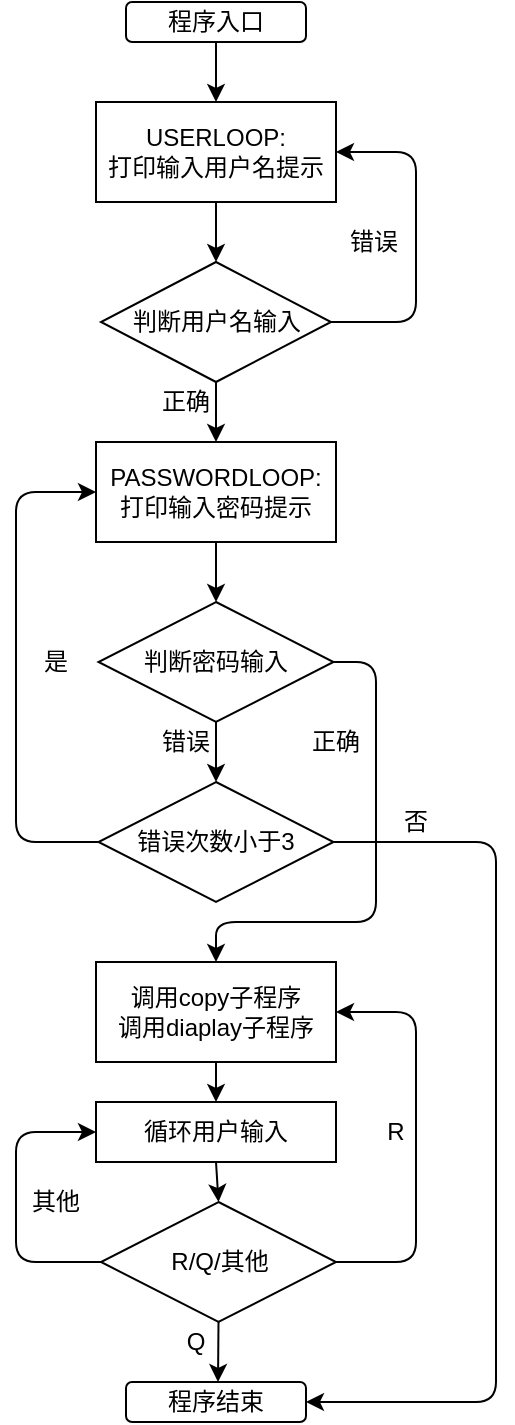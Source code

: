 <mxfile>
    <diagram id="1TDbxBZ_JOEDpRoGHgfZ" name="第 1 页">
        <mxGraphModel dx="990" dy="614" grid="1" gridSize="10" guides="1" tooltips="1" connect="1" arrows="1" fold="1" page="1" pageScale="1" pageWidth="827" pageHeight="1169" math="0" shadow="0">
            <root>
                <mxCell id="0"/>
                <mxCell id="1" parent="0"/>
                <mxCell id="3" style="edgeStyle=none;html=1;exitX=0.5;exitY=1;exitDx=0;exitDy=0;entryX=0.5;entryY=0;entryDx=0;entryDy=0;" edge="1" parent="1" source="2" target="4">
                    <mxGeometry relative="1" as="geometry">
                        <mxPoint x="380" y="160" as="targetPoint"/>
                    </mxGeometry>
                </mxCell>
                <mxCell id="2" value="程序入口" style="rounded=1;whiteSpace=wrap;html=1;" vertex="1" parent="1">
                    <mxGeometry x="335" y="60" width="90" height="20" as="geometry"/>
                </mxCell>
                <mxCell id="5" style="edgeStyle=none;html=1;exitX=0.5;exitY=1;exitDx=0;exitDy=0;" edge="1" parent="1" source="4" target="6">
                    <mxGeometry relative="1" as="geometry">
                        <mxPoint x="380" y="250" as="targetPoint"/>
                    </mxGeometry>
                </mxCell>
                <mxCell id="4" value="USERLOOP:&lt;br&gt;打印输入用户名提示" style="rounded=0;whiteSpace=wrap;html=1;" vertex="1" parent="1">
                    <mxGeometry x="320" y="110" width="120" height="50" as="geometry"/>
                </mxCell>
                <mxCell id="7" style="edgeStyle=none;html=1;exitX=1;exitY=0.5;exitDx=0;exitDy=0;entryX=1;entryY=0.5;entryDx=0;entryDy=0;" edge="1" parent="1" source="6" target="4">
                    <mxGeometry relative="1" as="geometry">
                        <mxPoint x="520" y="220" as="targetPoint"/>
                        <Array as="points">
                            <mxPoint x="480" y="220"/>
                            <mxPoint x="480" y="135"/>
                        </Array>
                    </mxGeometry>
                </mxCell>
                <mxCell id="9" style="edgeStyle=none;html=1;" edge="1" parent="1" source="6">
                    <mxGeometry relative="1" as="geometry">
                        <mxPoint x="380" y="280" as="targetPoint"/>
                    </mxGeometry>
                </mxCell>
                <mxCell id="6" value="判断用户名输入" style="rhombus;whiteSpace=wrap;html=1;" vertex="1" parent="1">
                    <mxGeometry x="322.5" y="190" width="115" height="60" as="geometry"/>
                </mxCell>
                <mxCell id="8" value="错误" style="text;html=1;strokeColor=none;fillColor=none;align=center;verticalAlign=middle;whiteSpace=wrap;rounded=0;" vertex="1" parent="1">
                    <mxGeometry x="438.75" y="170" width="40" height="20" as="geometry"/>
                </mxCell>
                <mxCell id="13" style="edgeStyle=none;html=1;exitX=0.5;exitY=1;exitDx=0;exitDy=0;" edge="1" parent="1" source="12">
                    <mxGeometry relative="1" as="geometry">
                        <mxPoint x="380" y="360" as="targetPoint"/>
                    </mxGeometry>
                </mxCell>
                <mxCell id="12" value="PASSWORDLOOP:&lt;br&gt;打印输入密码提示" style="rounded=0;whiteSpace=wrap;html=1;" vertex="1" parent="1">
                    <mxGeometry x="320" y="280" width="120" height="50" as="geometry"/>
                </mxCell>
                <mxCell id="15" style="edgeStyle=none;html=1;exitX=0.5;exitY=1;exitDx=0;exitDy=0;" edge="1" parent="1" source="14">
                    <mxGeometry relative="1" as="geometry">
                        <mxPoint x="380" y="450" as="targetPoint"/>
                    </mxGeometry>
                </mxCell>
                <mxCell id="25" style="edgeStyle=none;html=1;exitX=1;exitY=0.5;exitDx=0;exitDy=0;entryX=0.5;entryY=0;entryDx=0;entryDy=0;" edge="1" parent="1" source="14" target="30">
                    <mxGeometry relative="1" as="geometry">
                        <mxPoint x="383" y="540" as="targetPoint"/>
                        <Array as="points">
                            <mxPoint x="460" y="390"/>
                            <mxPoint x="460" y="520"/>
                            <mxPoint x="380" y="520"/>
                        </Array>
                    </mxGeometry>
                </mxCell>
                <mxCell id="14" value="判断密码输入" style="rhombus;whiteSpace=wrap;html=1;" vertex="1" parent="1">
                    <mxGeometry x="321.25" y="360" width="117.5" height="60" as="geometry"/>
                </mxCell>
                <mxCell id="16" value="正确" style="text;html=1;strokeColor=none;fillColor=none;align=center;verticalAlign=middle;whiteSpace=wrap;rounded=0;" vertex="1" parent="1">
                    <mxGeometry x="345" y="250" width="40" height="20" as="geometry"/>
                </mxCell>
                <mxCell id="17" value="错误" style="text;html=1;strokeColor=none;fillColor=none;align=center;verticalAlign=middle;whiteSpace=wrap;rounded=0;" vertex="1" parent="1">
                    <mxGeometry x="345" y="420" width="40" height="20" as="geometry"/>
                </mxCell>
                <mxCell id="20" style="edgeStyle=none;html=1;exitX=0;exitY=0.5;exitDx=0;exitDy=0;entryX=0;entryY=0.5;entryDx=0;entryDy=0;" edge="1" parent="1" source="19" target="12">
                    <mxGeometry relative="1" as="geometry">
                        <mxPoint x="280" y="480" as="targetPoint"/>
                        <Array as="points">
                            <mxPoint x="280" y="480"/>
                            <mxPoint x="280" y="305"/>
                        </Array>
                    </mxGeometry>
                </mxCell>
                <mxCell id="23" style="edgeStyle=none;html=1;exitX=1;exitY=0.5;exitDx=0;exitDy=0;entryX=1;entryY=0.5;entryDx=0;entryDy=0;" edge="1" parent="1" source="19" target="42">
                    <mxGeometry relative="1" as="geometry">
                        <mxPoint x="520" y="760" as="targetPoint"/>
                        <Array as="points">
                            <mxPoint x="520" y="480"/>
                            <mxPoint x="520" y="760"/>
                        </Array>
                    </mxGeometry>
                </mxCell>
                <mxCell id="19" value="错误次数小于3" style="rhombus;whiteSpace=wrap;html=1;" vertex="1" parent="1">
                    <mxGeometry x="321.25" y="450" width="117.5" height="60" as="geometry"/>
                </mxCell>
                <mxCell id="22" value="是" style="text;html=1;strokeColor=none;fillColor=none;align=center;verticalAlign=middle;whiteSpace=wrap;rounded=0;" vertex="1" parent="1">
                    <mxGeometry x="280" y="380" width="40" height="20" as="geometry"/>
                </mxCell>
                <mxCell id="24" value="否" style="text;html=1;strokeColor=none;fillColor=none;align=center;verticalAlign=middle;whiteSpace=wrap;rounded=0;" vertex="1" parent="1">
                    <mxGeometry x="460" y="460" width="40" height="20" as="geometry"/>
                </mxCell>
                <mxCell id="26" value="正确" style="text;html=1;strokeColor=none;fillColor=none;align=center;verticalAlign=middle;whiteSpace=wrap;rounded=0;" vertex="1" parent="1">
                    <mxGeometry x="420" y="420" width="40" height="20" as="geometry"/>
                </mxCell>
                <mxCell id="31" style="edgeStyle=none;html=1;exitX=0.5;exitY=1;exitDx=0;exitDy=0;" edge="1" parent="1" source="30">
                    <mxGeometry relative="1" as="geometry">
                        <mxPoint x="380" y="610" as="targetPoint"/>
                    </mxGeometry>
                </mxCell>
                <mxCell id="30" value="调用copy子程序&lt;br&gt;调用diaplay子程序" style="rounded=0;whiteSpace=wrap;html=1;" vertex="1" parent="1">
                    <mxGeometry x="320" y="540" width="120" height="50" as="geometry"/>
                </mxCell>
                <mxCell id="35" style="edgeStyle=none;html=1;exitX=0.5;exitY=1;exitDx=0;exitDy=0;entryX=0.5;entryY=0;entryDx=0;entryDy=0;" edge="1" parent="1" source="33" target="34">
                    <mxGeometry relative="1" as="geometry"/>
                </mxCell>
                <mxCell id="33" value="循环用户输入" style="rounded=0;whiteSpace=wrap;html=1;" vertex="1" parent="1">
                    <mxGeometry x="320" y="610" width="120" height="30" as="geometry"/>
                </mxCell>
                <mxCell id="36" style="edgeStyle=none;html=1;exitX=0;exitY=0.5;exitDx=0;exitDy=0;entryX=0;entryY=0.5;entryDx=0;entryDy=0;" edge="1" parent="1" source="34" target="33">
                    <mxGeometry relative="1" as="geometry">
                        <Array as="points">
                            <mxPoint x="280" y="690"/>
                            <mxPoint x="280" y="625"/>
                        </Array>
                    </mxGeometry>
                </mxCell>
                <mxCell id="38" style="edgeStyle=none;html=1;exitX=1;exitY=0.5;exitDx=0;exitDy=0;entryX=1;entryY=0.5;entryDx=0;entryDy=0;" edge="1" parent="1" source="34" target="30">
                    <mxGeometry relative="1" as="geometry">
                        <Array as="points">
                            <mxPoint x="480" y="690"/>
                            <mxPoint x="480" y="565"/>
                        </Array>
                    </mxGeometry>
                </mxCell>
                <mxCell id="40" style="edgeStyle=none;html=1;exitX=0.5;exitY=1;exitDx=0;exitDy=0;" edge="1" parent="1" source="34">
                    <mxGeometry relative="1" as="geometry">
                        <mxPoint x="381" y="750" as="targetPoint"/>
                    </mxGeometry>
                </mxCell>
                <mxCell id="34" value="R/Q/其他" style="rhombus;whiteSpace=wrap;html=1;" vertex="1" parent="1">
                    <mxGeometry x="322.5" y="660" width="117.5" height="60" as="geometry"/>
                </mxCell>
                <mxCell id="37" value="其他" style="text;html=1;strokeColor=none;fillColor=none;align=center;verticalAlign=middle;whiteSpace=wrap;rounded=0;" vertex="1" parent="1">
                    <mxGeometry x="280" y="650" width="40" height="20" as="geometry"/>
                </mxCell>
                <mxCell id="39" value="R" style="text;html=1;strokeColor=none;fillColor=none;align=center;verticalAlign=middle;whiteSpace=wrap;rounded=0;" vertex="1" parent="1">
                    <mxGeometry x="450" y="615" width="40" height="20" as="geometry"/>
                </mxCell>
                <mxCell id="42" value="程序结束" style="rounded=1;whiteSpace=wrap;html=1;" vertex="1" parent="1">
                    <mxGeometry x="335" y="750" width="90" height="20" as="geometry"/>
                </mxCell>
                <mxCell id="43" value="Q" style="text;html=1;strokeColor=none;fillColor=none;align=center;verticalAlign=middle;whiteSpace=wrap;rounded=0;" vertex="1" parent="1">
                    <mxGeometry x="350" y="720" width="40" height="20" as="geometry"/>
                </mxCell>
            </root>
        </mxGraphModel>
    </diagram>
</mxfile>